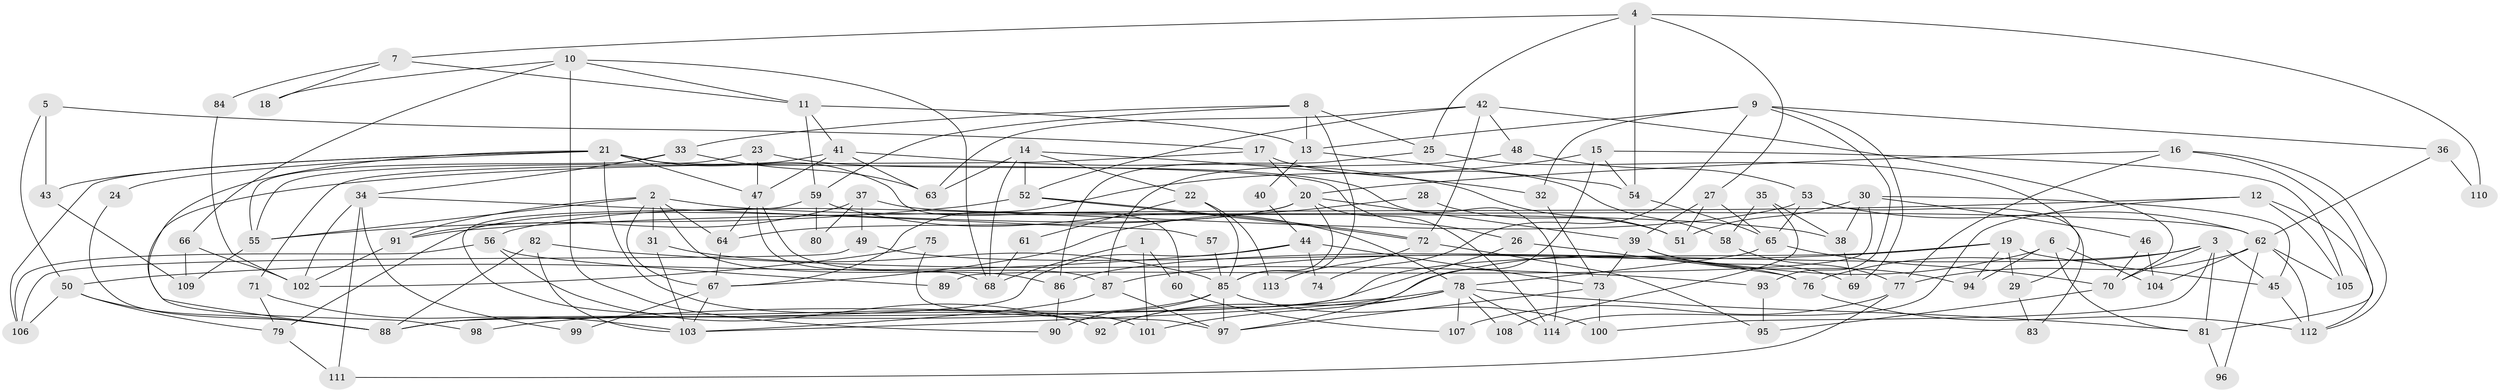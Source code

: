 // Generated by graph-tools (version 1.1) at 2025/26/03/09/25 03:26:21]
// undirected, 114 vertices, 228 edges
graph export_dot {
graph [start="1"]
  node [color=gray90,style=filled];
  1;
  2;
  3;
  4;
  5;
  6;
  7;
  8;
  9;
  10;
  11;
  12;
  13;
  14;
  15;
  16;
  17;
  18;
  19;
  20;
  21;
  22;
  23;
  24;
  25;
  26;
  27;
  28;
  29;
  30;
  31;
  32;
  33;
  34;
  35;
  36;
  37;
  38;
  39;
  40;
  41;
  42;
  43;
  44;
  45;
  46;
  47;
  48;
  49;
  50;
  51;
  52;
  53;
  54;
  55;
  56;
  57;
  58;
  59;
  60;
  61;
  62;
  63;
  64;
  65;
  66;
  67;
  68;
  69;
  70;
  71;
  72;
  73;
  74;
  75;
  76;
  77;
  78;
  79;
  80;
  81;
  82;
  83;
  84;
  85;
  86;
  87;
  88;
  89;
  90;
  91;
  92;
  93;
  94;
  95;
  96;
  97;
  98;
  99;
  100;
  101;
  102;
  103;
  104;
  105;
  106;
  107;
  108;
  109;
  110;
  111;
  112;
  113;
  114;
  1 -- 68;
  1 -- 101;
  1 -- 60;
  2 -- 55;
  2 -- 64;
  2 -- 31;
  2 -- 38;
  2 -- 67;
  2 -- 86;
  2 -- 91;
  3 -- 86;
  3 -- 100;
  3 -- 45;
  3 -- 70;
  3 -- 76;
  3 -- 81;
  4 -- 54;
  4 -- 27;
  4 -- 7;
  4 -- 25;
  4 -- 110;
  5 -- 17;
  5 -- 50;
  5 -- 43;
  6 -- 81;
  6 -- 103;
  6 -- 94;
  6 -- 104;
  7 -- 11;
  7 -- 18;
  7 -- 84;
  8 -- 59;
  8 -- 85;
  8 -- 13;
  8 -- 25;
  8 -- 33;
  9 -- 32;
  9 -- 13;
  9 -- 36;
  9 -- 69;
  9 -- 74;
  9 -- 93;
  10 -- 66;
  10 -- 90;
  10 -- 11;
  10 -- 18;
  10 -- 68;
  11 -- 13;
  11 -- 41;
  11 -- 59;
  12 -- 114;
  12 -- 91;
  12 -- 105;
  12 -- 112;
  13 -- 54;
  13 -- 40;
  14 -- 63;
  14 -- 68;
  14 -- 22;
  14 -- 32;
  14 -- 52;
  15 -- 105;
  15 -- 67;
  15 -- 54;
  15 -- 97;
  16 -- 81;
  16 -- 112;
  16 -- 20;
  16 -- 77;
  17 -- 20;
  17 -- 88;
  17 -- 58;
  19 -- 87;
  19 -- 45;
  19 -- 29;
  19 -- 88;
  19 -- 94;
  20 -- 85;
  20 -- 39;
  20 -- 64;
  20 -- 79;
  20 -- 114;
  21 -- 26;
  21 -- 47;
  21 -- 24;
  21 -- 43;
  21 -- 60;
  21 -- 98;
  21 -- 101;
  21 -- 106;
  22 -- 85;
  22 -- 61;
  22 -- 113;
  23 -- 55;
  23 -- 47;
  23 -- 114;
  24 -- 88;
  25 -- 29;
  25 -- 86;
  26 -- 76;
  26 -- 92;
  27 -- 51;
  27 -- 39;
  27 -- 65;
  28 -- 51;
  28 -- 67;
  29 -- 83;
  30 -- 45;
  30 -- 38;
  30 -- 46;
  30 -- 51;
  30 -- 89;
  31 -- 103;
  31 -- 85;
  32 -- 73;
  33 -- 63;
  33 -- 34;
  33 -- 55;
  34 -- 111;
  34 -- 57;
  34 -- 99;
  34 -- 102;
  35 -- 38;
  35 -- 58;
  35 -- 108;
  36 -- 62;
  36 -- 110;
  37 -- 62;
  37 -- 49;
  37 -- 80;
  37 -- 91;
  38 -- 69;
  39 -- 94;
  39 -- 69;
  39 -- 73;
  40 -- 44;
  41 -- 71;
  41 -- 47;
  41 -- 51;
  41 -- 63;
  42 -- 52;
  42 -- 48;
  42 -- 63;
  42 -- 70;
  42 -- 72;
  43 -- 109;
  44 -- 50;
  44 -- 88;
  44 -- 73;
  44 -- 74;
  45 -- 112;
  46 -- 70;
  46 -- 104;
  47 -- 64;
  47 -- 68;
  47 -- 87;
  48 -- 53;
  48 -- 87;
  49 -- 106;
  49 -- 76;
  50 -- 106;
  50 -- 88;
  50 -- 79;
  52 -- 72;
  52 -- 72;
  52 -- 55;
  53 -- 65;
  53 -- 62;
  53 -- 56;
  53 -- 83;
  54 -- 65;
  55 -- 109;
  56 -- 92;
  56 -- 89;
  56 -- 106;
  57 -- 85;
  58 -- 77;
  59 -- 78;
  59 -- 80;
  59 -- 92;
  60 -- 107;
  61 -- 68;
  62 -- 77;
  62 -- 104;
  62 -- 96;
  62 -- 105;
  62 -- 112;
  64 -- 67;
  65 -- 70;
  65 -- 78;
  66 -- 109;
  66 -- 102;
  67 -- 103;
  67 -- 99;
  70 -- 95;
  71 -- 79;
  71 -- 103;
  72 -- 95;
  72 -- 113;
  73 -- 97;
  73 -- 100;
  75 -- 97;
  75 -- 102;
  76 -- 112;
  77 -- 107;
  77 -- 111;
  78 -- 114;
  78 -- 81;
  78 -- 92;
  78 -- 98;
  78 -- 101;
  78 -- 107;
  78 -- 108;
  79 -- 111;
  81 -- 96;
  82 -- 93;
  82 -- 88;
  82 -- 103;
  84 -- 102;
  85 -- 97;
  85 -- 88;
  85 -- 90;
  85 -- 100;
  86 -- 90;
  87 -- 97;
  87 -- 103;
  91 -- 102;
  93 -- 95;
}
